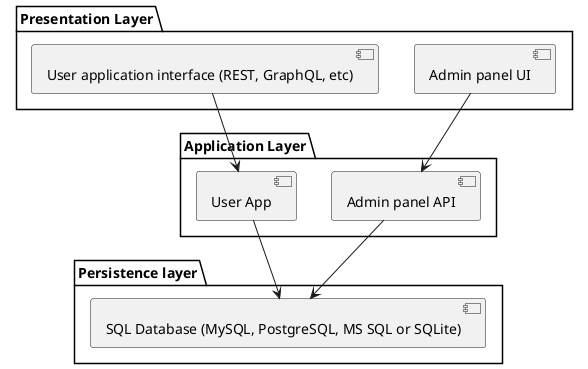 @startuml

skinparam style strictuml

package "Presentation Layer" {
  [Admin panel UI]
  [User application interface (REST, GraphQL, etc)]
}

package "Application Layer" {
  [Admin panel API]
  [User App]
}

package "Persistence layer" {
  [SQL Database (MySQL, PostgreSQL, MS SQL or SQLite)]
}

[Admin panel UI] --> [Admin panel API]
[User application interface (REST, GraphQL, etc)] --> [User App]

[Admin panel API] --> [SQL Database (MySQL, PostgreSQL, MS SQL or SQLite)]
[User App] --> [SQL Database (MySQL, PostgreSQL, MS SQL or SQLite)]
@enduml
